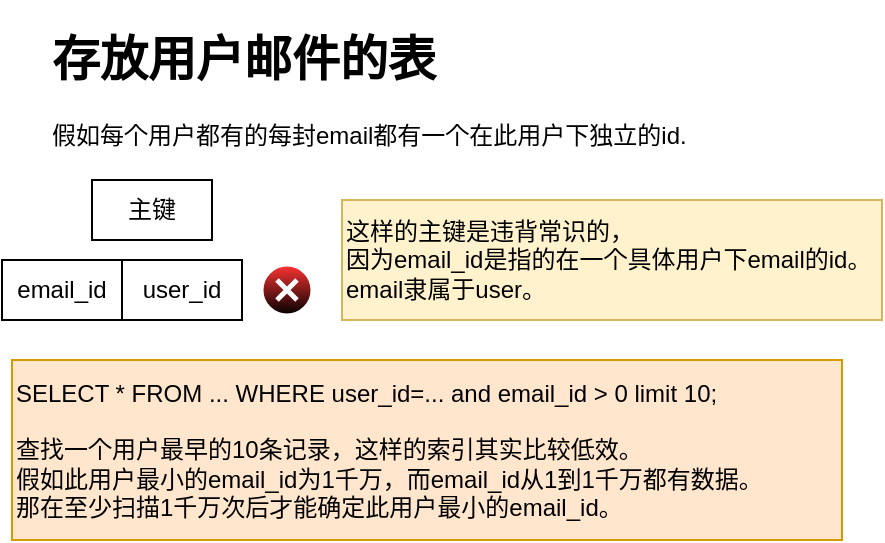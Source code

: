 <mxfile version="12.2.4"><diagram id="ZIydpxaH2T3sZpD7kadk"><mxGraphModel dx="971" dy="640" grid="1" gridSize="10" guides="1" tooltips="1" connect="1" arrows="1" fold="1" page="1" pageScale="1" pageWidth="827" pageHeight="1169" math="0" shadow="0"><root><mxCell id="0"/><mxCell id="1" parent="0"/><mxCell id="2" value="&lt;h1&gt;存放用户邮件的表&lt;/h1&gt;&lt;p&gt;假如每个用户都有的每封email都有一个在此用户下独立的id.&lt;/p&gt;" style="text;html=1;strokeColor=none;fillColor=none;spacing=5;spacingTop=-20;whiteSpace=wrap;overflow=hidden;rounded=0;" vertex="1" parent="1"><mxGeometry x="50" y="30" width="330" height="80" as="geometry"/></mxCell><mxCell id="3" value="主键" style="rounded=0;whiteSpace=wrap;html=1;" vertex="1" parent="1"><mxGeometry x="75" y="110" width="60" height="30" as="geometry"/></mxCell><mxCell id="4" value="" style="verticalLabelPosition=bottom;verticalAlign=top;html=1;shadow=0;dashed=0;strokeWidth=1;shape=mxgraph.ios.iDeleteApp;fillColor=#FF3333;fillColor2=#000000;strokeColor=#ffffff;" vertex="1" parent="1"><mxGeometry x="160" y="152.5" width="25" height="25" as="geometry"/></mxCell><mxCell id="5" value="email_id" style="rounded=0;whiteSpace=wrap;html=1;" vertex="1" parent="1"><mxGeometry x="30" y="150" width="60" height="30" as="geometry"/></mxCell><mxCell id="6" value="user_id" style="rounded=0;whiteSpace=wrap;html=1;" vertex="1" parent="1"><mxGeometry x="90" y="150" width="60" height="30" as="geometry"/></mxCell><mxCell id="7" value="这样的主键是违背常识的，&lt;br&gt;因为email_id是指的在一个具体用户下email的id。&lt;br&gt;email隶属于user。" style="text;html=1;strokeColor=#d6b656;fillColor=#fff2cc;align=left;verticalAlign=middle;whiteSpace=wrap;rounded=0;" vertex="1" parent="1"><mxGeometry x="200" y="120" width="270" height="60" as="geometry"/></mxCell><mxCell id="8" value="SELECT * FROM ... WHERE user_id=... and email_id &amp;gt; 0 limit 10;&lt;br&gt;&lt;br&gt;查找一个用户最早的10条记录，这样的索引其实比较低效。&lt;br&gt;假如此用户最小的email_id为1千万，而email_id从1到1千万都有数据。&lt;br&gt;那在至少扫描1千万次后才能确定此用户最小的email_id。" style="text;html=1;strokeColor=#d79b00;fillColor=#ffe6cc;align=left;verticalAlign=middle;whiteSpace=wrap;rounded=0;" vertex="1" parent="1"><mxGeometry x="35" y="200" width="415" height="90" as="geometry"/></mxCell></root></mxGraphModel></diagram></mxfile>